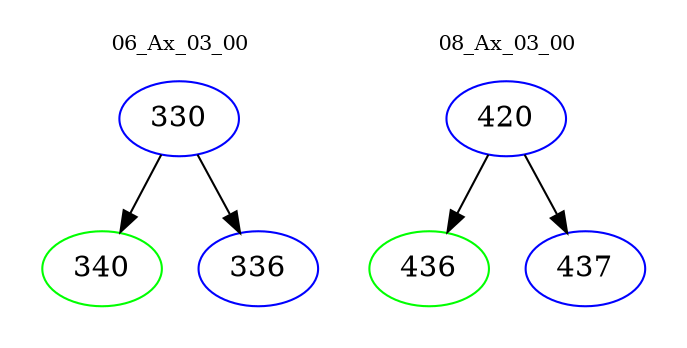 digraph{
subgraph cluster_0 {
color = white
label = "06_Ax_03_00";
fontsize=10;
T0_330 [label="330", color="blue"]
T0_330 -> T0_340 [color="black"]
T0_340 [label="340", color="green"]
T0_330 -> T0_336 [color="black"]
T0_336 [label="336", color="blue"]
}
subgraph cluster_1 {
color = white
label = "08_Ax_03_00";
fontsize=10;
T1_420 [label="420", color="blue"]
T1_420 -> T1_436 [color="black"]
T1_436 [label="436", color="green"]
T1_420 -> T1_437 [color="black"]
T1_437 [label="437", color="blue"]
}
}

